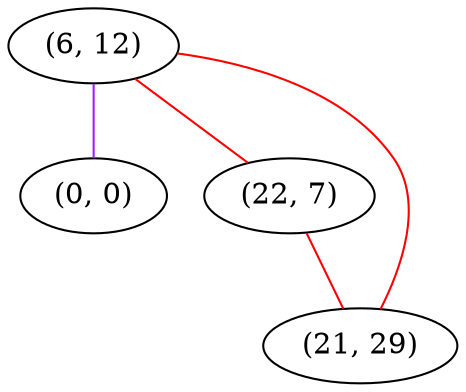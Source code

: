 graph "" {
"(6, 12)";
"(0, 0)";
"(22, 7)";
"(21, 29)";
"(6, 12)" -- "(0, 0)"  [color=purple, key=0, weight=4];
"(6, 12)" -- "(22, 7)"  [color=red, key=0, weight=1];
"(6, 12)" -- "(21, 29)"  [color=red, key=0, weight=1];
"(22, 7)" -- "(21, 29)"  [color=red, key=0, weight=1];
}
